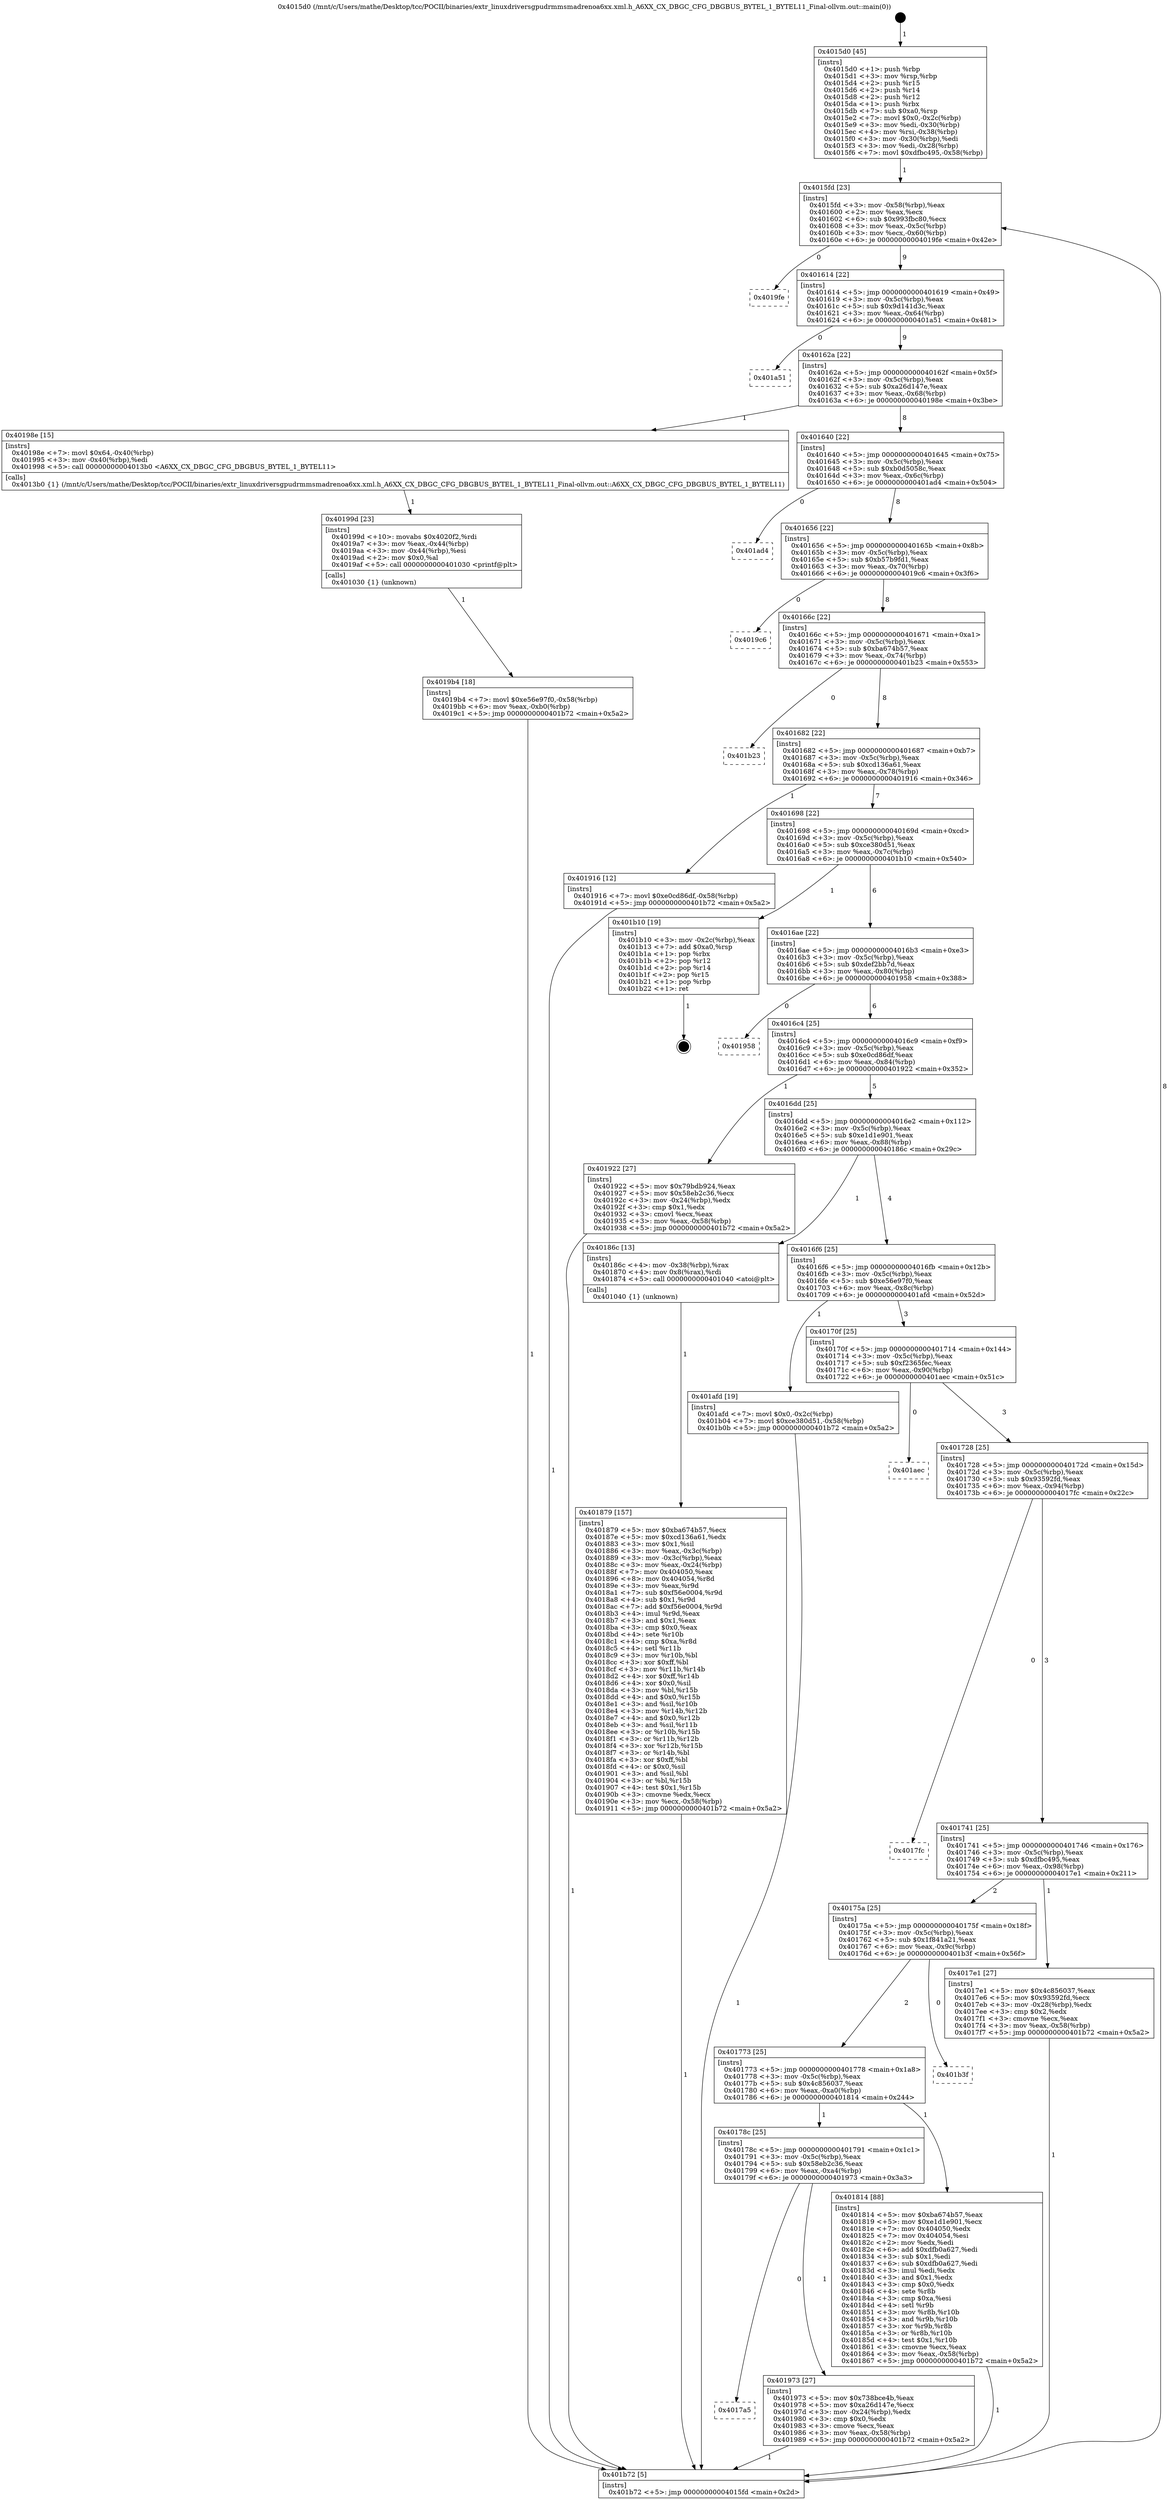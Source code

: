 digraph "0x4015d0" {
  label = "0x4015d0 (/mnt/c/Users/mathe/Desktop/tcc/POCII/binaries/extr_linuxdriversgpudrmmsmadrenoa6xx.xml.h_A6XX_CX_DBGC_CFG_DBGBUS_BYTEL_1_BYTEL11_Final-ollvm.out::main(0))"
  labelloc = "t"
  node[shape=record]

  Entry [label="",width=0.3,height=0.3,shape=circle,fillcolor=black,style=filled]
  "0x4015fd" [label="{
     0x4015fd [23]\l
     | [instrs]\l
     &nbsp;&nbsp;0x4015fd \<+3\>: mov -0x58(%rbp),%eax\l
     &nbsp;&nbsp;0x401600 \<+2\>: mov %eax,%ecx\l
     &nbsp;&nbsp;0x401602 \<+6\>: sub $0x993fbc80,%ecx\l
     &nbsp;&nbsp;0x401608 \<+3\>: mov %eax,-0x5c(%rbp)\l
     &nbsp;&nbsp;0x40160b \<+3\>: mov %ecx,-0x60(%rbp)\l
     &nbsp;&nbsp;0x40160e \<+6\>: je 00000000004019fe \<main+0x42e\>\l
  }"]
  "0x4019fe" [label="{
     0x4019fe\l
  }", style=dashed]
  "0x401614" [label="{
     0x401614 [22]\l
     | [instrs]\l
     &nbsp;&nbsp;0x401614 \<+5\>: jmp 0000000000401619 \<main+0x49\>\l
     &nbsp;&nbsp;0x401619 \<+3\>: mov -0x5c(%rbp),%eax\l
     &nbsp;&nbsp;0x40161c \<+5\>: sub $0x9d141d3c,%eax\l
     &nbsp;&nbsp;0x401621 \<+3\>: mov %eax,-0x64(%rbp)\l
     &nbsp;&nbsp;0x401624 \<+6\>: je 0000000000401a51 \<main+0x481\>\l
  }"]
  Exit [label="",width=0.3,height=0.3,shape=circle,fillcolor=black,style=filled,peripheries=2]
  "0x401a51" [label="{
     0x401a51\l
  }", style=dashed]
  "0x40162a" [label="{
     0x40162a [22]\l
     | [instrs]\l
     &nbsp;&nbsp;0x40162a \<+5\>: jmp 000000000040162f \<main+0x5f\>\l
     &nbsp;&nbsp;0x40162f \<+3\>: mov -0x5c(%rbp),%eax\l
     &nbsp;&nbsp;0x401632 \<+5\>: sub $0xa26d147e,%eax\l
     &nbsp;&nbsp;0x401637 \<+3\>: mov %eax,-0x68(%rbp)\l
     &nbsp;&nbsp;0x40163a \<+6\>: je 000000000040198e \<main+0x3be\>\l
  }"]
  "0x4019b4" [label="{
     0x4019b4 [18]\l
     | [instrs]\l
     &nbsp;&nbsp;0x4019b4 \<+7\>: movl $0xe56e97f0,-0x58(%rbp)\l
     &nbsp;&nbsp;0x4019bb \<+6\>: mov %eax,-0xb0(%rbp)\l
     &nbsp;&nbsp;0x4019c1 \<+5\>: jmp 0000000000401b72 \<main+0x5a2\>\l
  }"]
  "0x40198e" [label="{
     0x40198e [15]\l
     | [instrs]\l
     &nbsp;&nbsp;0x40198e \<+7\>: movl $0x64,-0x40(%rbp)\l
     &nbsp;&nbsp;0x401995 \<+3\>: mov -0x40(%rbp),%edi\l
     &nbsp;&nbsp;0x401998 \<+5\>: call 00000000004013b0 \<A6XX_CX_DBGC_CFG_DBGBUS_BYTEL_1_BYTEL11\>\l
     | [calls]\l
     &nbsp;&nbsp;0x4013b0 \{1\} (/mnt/c/Users/mathe/Desktop/tcc/POCII/binaries/extr_linuxdriversgpudrmmsmadrenoa6xx.xml.h_A6XX_CX_DBGC_CFG_DBGBUS_BYTEL_1_BYTEL11_Final-ollvm.out::A6XX_CX_DBGC_CFG_DBGBUS_BYTEL_1_BYTEL11)\l
  }"]
  "0x401640" [label="{
     0x401640 [22]\l
     | [instrs]\l
     &nbsp;&nbsp;0x401640 \<+5\>: jmp 0000000000401645 \<main+0x75\>\l
     &nbsp;&nbsp;0x401645 \<+3\>: mov -0x5c(%rbp),%eax\l
     &nbsp;&nbsp;0x401648 \<+5\>: sub $0xb0d5058c,%eax\l
     &nbsp;&nbsp;0x40164d \<+3\>: mov %eax,-0x6c(%rbp)\l
     &nbsp;&nbsp;0x401650 \<+6\>: je 0000000000401ad4 \<main+0x504\>\l
  }"]
  "0x40199d" [label="{
     0x40199d [23]\l
     | [instrs]\l
     &nbsp;&nbsp;0x40199d \<+10\>: movabs $0x4020f2,%rdi\l
     &nbsp;&nbsp;0x4019a7 \<+3\>: mov %eax,-0x44(%rbp)\l
     &nbsp;&nbsp;0x4019aa \<+3\>: mov -0x44(%rbp),%esi\l
     &nbsp;&nbsp;0x4019ad \<+2\>: mov $0x0,%al\l
     &nbsp;&nbsp;0x4019af \<+5\>: call 0000000000401030 \<printf@plt\>\l
     | [calls]\l
     &nbsp;&nbsp;0x401030 \{1\} (unknown)\l
  }"]
  "0x401ad4" [label="{
     0x401ad4\l
  }", style=dashed]
  "0x401656" [label="{
     0x401656 [22]\l
     | [instrs]\l
     &nbsp;&nbsp;0x401656 \<+5\>: jmp 000000000040165b \<main+0x8b\>\l
     &nbsp;&nbsp;0x40165b \<+3\>: mov -0x5c(%rbp),%eax\l
     &nbsp;&nbsp;0x40165e \<+5\>: sub $0xb57b9fd1,%eax\l
     &nbsp;&nbsp;0x401663 \<+3\>: mov %eax,-0x70(%rbp)\l
     &nbsp;&nbsp;0x401666 \<+6\>: je 00000000004019c6 \<main+0x3f6\>\l
  }"]
  "0x4017a5" [label="{
     0x4017a5\l
  }", style=dashed]
  "0x4019c6" [label="{
     0x4019c6\l
  }", style=dashed]
  "0x40166c" [label="{
     0x40166c [22]\l
     | [instrs]\l
     &nbsp;&nbsp;0x40166c \<+5\>: jmp 0000000000401671 \<main+0xa1\>\l
     &nbsp;&nbsp;0x401671 \<+3\>: mov -0x5c(%rbp),%eax\l
     &nbsp;&nbsp;0x401674 \<+5\>: sub $0xba674b57,%eax\l
     &nbsp;&nbsp;0x401679 \<+3\>: mov %eax,-0x74(%rbp)\l
     &nbsp;&nbsp;0x40167c \<+6\>: je 0000000000401b23 \<main+0x553\>\l
  }"]
  "0x401973" [label="{
     0x401973 [27]\l
     | [instrs]\l
     &nbsp;&nbsp;0x401973 \<+5\>: mov $0x738bce4b,%eax\l
     &nbsp;&nbsp;0x401978 \<+5\>: mov $0xa26d147e,%ecx\l
     &nbsp;&nbsp;0x40197d \<+3\>: mov -0x24(%rbp),%edx\l
     &nbsp;&nbsp;0x401980 \<+3\>: cmp $0x0,%edx\l
     &nbsp;&nbsp;0x401983 \<+3\>: cmove %ecx,%eax\l
     &nbsp;&nbsp;0x401986 \<+3\>: mov %eax,-0x58(%rbp)\l
     &nbsp;&nbsp;0x401989 \<+5\>: jmp 0000000000401b72 \<main+0x5a2\>\l
  }"]
  "0x401b23" [label="{
     0x401b23\l
  }", style=dashed]
  "0x401682" [label="{
     0x401682 [22]\l
     | [instrs]\l
     &nbsp;&nbsp;0x401682 \<+5\>: jmp 0000000000401687 \<main+0xb7\>\l
     &nbsp;&nbsp;0x401687 \<+3\>: mov -0x5c(%rbp),%eax\l
     &nbsp;&nbsp;0x40168a \<+5\>: sub $0xcd136a61,%eax\l
     &nbsp;&nbsp;0x40168f \<+3\>: mov %eax,-0x78(%rbp)\l
     &nbsp;&nbsp;0x401692 \<+6\>: je 0000000000401916 \<main+0x346\>\l
  }"]
  "0x401879" [label="{
     0x401879 [157]\l
     | [instrs]\l
     &nbsp;&nbsp;0x401879 \<+5\>: mov $0xba674b57,%ecx\l
     &nbsp;&nbsp;0x40187e \<+5\>: mov $0xcd136a61,%edx\l
     &nbsp;&nbsp;0x401883 \<+3\>: mov $0x1,%sil\l
     &nbsp;&nbsp;0x401886 \<+3\>: mov %eax,-0x3c(%rbp)\l
     &nbsp;&nbsp;0x401889 \<+3\>: mov -0x3c(%rbp),%eax\l
     &nbsp;&nbsp;0x40188c \<+3\>: mov %eax,-0x24(%rbp)\l
     &nbsp;&nbsp;0x40188f \<+7\>: mov 0x404050,%eax\l
     &nbsp;&nbsp;0x401896 \<+8\>: mov 0x404054,%r8d\l
     &nbsp;&nbsp;0x40189e \<+3\>: mov %eax,%r9d\l
     &nbsp;&nbsp;0x4018a1 \<+7\>: sub $0xf56e0004,%r9d\l
     &nbsp;&nbsp;0x4018a8 \<+4\>: sub $0x1,%r9d\l
     &nbsp;&nbsp;0x4018ac \<+7\>: add $0xf56e0004,%r9d\l
     &nbsp;&nbsp;0x4018b3 \<+4\>: imul %r9d,%eax\l
     &nbsp;&nbsp;0x4018b7 \<+3\>: and $0x1,%eax\l
     &nbsp;&nbsp;0x4018ba \<+3\>: cmp $0x0,%eax\l
     &nbsp;&nbsp;0x4018bd \<+4\>: sete %r10b\l
     &nbsp;&nbsp;0x4018c1 \<+4\>: cmp $0xa,%r8d\l
     &nbsp;&nbsp;0x4018c5 \<+4\>: setl %r11b\l
     &nbsp;&nbsp;0x4018c9 \<+3\>: mov %r10b,%bl\l
     &nbsp;&nbsp;0x4018cc \<+3\>: xor $0xff,%bl\l
     &nbsp;&nbsp;0x4018cf \<+3\>: mov %r11b,%r14b\l
     &nbsp;&nbsp;0x4018d2 \<+4\>: xor $0xff,%r14b\l
     &nbsp;&nbsp;0x4018d6 \<+4\>: xor $0x0,%sil\l
     &nbsp;&nbsp;0x4018da \<+3\>: mov %bl,%r15b\l
     &nbsp;&nbsp;0x4018dd \<+4\>: and $0x0,%r15b\l
     &nbsp;&nbsp;0x4018e1 \<+3\>: and %sil,%r10b\l
     &nbsp;&nbsp;0x4018e4 \<+3\>: mov %r14b,%r12b\l
     &nbsp;&nbsp;0x4018e7 \<+4\>: and $0x0,%r12b\l
     &nbsp;&nbsp;0x4018eb \<+3\>: and %sil,%r11b\l
     &nbsp;&nbsp;0x4018ee \<+3\>: or %r10b,%r15b\l
     &nbsp;&nbsp;0x4018f1 \<+3\>: or %r11b,%r12b\l
     &nbsp;&nbsp;0x4018f4 \<+3\>: xor %r12b,%r15b\l
     &nbsp;&nbsp;0x4018f7 \<+3\>: or %r14b,%bl\l
     &nbsp;&nbsp;0x4018fa \<+3\>: xor $0xff,%bl\l
     &nbsp;&nbsp;0x4018fd \<+4\>: or $0x0,%sil\l
     &nbsp;&nbsp;0x401901 \<+3\>: and %sil,%bl\l
     &nbsp;&nbsp;0x401904 \<+3\>: or %bl,%r15b\l
     &nbsp;&nbsp;0x401907 \<+4\>: test $0x1,%r15b\l
     &nbsp;&nbsp;0x40190b \<+3\>: cmovne %edx,%ecx\l
     &nbsp;&nbsp;0x40190e \<+3\>: mov %ecx,-0x58(%rbp)\l
     &nbsp;&nbsp;0x401911 \<+5\>: jmp 0000000000401b72 \<main+0x5a2\>\l
  }"]
  "0x401916" [label="{
     0x401916 [12]\l
     | [instrs]\l
     &nbsp;&nbsp;0x401916 \<+7\>: movl $0xe0cd86df,-0x58(%rbp)\l
     &nbsp;&nbsp;0x40191d \<+5\>: jmp 0000000000401b72 \<main+0x5a2\>\l
  }"]
  "0x401698" [label="{
     0x401698 [22]\l
     | [instrs]\l
     &nbsp;&nbsp;0x401698 \<+5\>: jmp 000000000040169d \<main+0xcd\>\l
     &nbsp;&nbsp;0x40169d \<+3\>: mov -0x5c(%rbp),%eax\l
     &nbsp;&nbsp;0x4016a0 \<+5\>: sub $0xce380d51,%eax\l
     &nbsp;&nbsp;0x4016a5 \<+3\>: mov %eax,-0x7c(%rbp)\l
     &nbsp;&nbsp;0x4016a8 \<+6\>: je 0000000000401b10 \<main+0x540\>\l
  }"]
  "0x40178c" [label="{
     0x40178c [25]\l
     | [instrs]\l
     &nbsp;&nbsp;0x40178c \<+5\>: jmp 0000000000401791 \<main+0x1c1\>\l
     &nbsp;&nbsp;0x401791 \<+3\>: mov -0x5c(%rbp),%eax\l
     &nbsp;&nbsp;0x401794 \<+5\>: sub $0x58eb2c36,%eax\l
     &nbsp;&nbsp;0x401799 \<+6\>: mov %eax,-0xa4(%rbp)\l
     &nbsp;&nbsp;0x40179f \<+6\>: je 0000000000401973 \<main+0x3a3\>\l
  }"]
  "0x401b10" [label="{
     0x401b10 [19]\l
     | [instrs]\l
     &nbsp;&nbsp;0x401b10 \<+3\>: mov -0x2c(%rbp),%eax\l
     &nbsp;&nbsp;0x401b13 \<+7\>: add $0xa0,%rsp\l
     &nbsp;&nbsp;0x401b1a \<+1\>: pop %rbx\l
     &nbsp;&nbsp;0x401b1b \<+2\>: pop %r12\l
     &nbsp;&nbsp;0x401b1d \<+2\>: pop %r14\l
     &nbsp;&nbsp;0x401b1f \<+2\>: pop %r15\l
     &nbsp;&nbsp;0x401b21 \<+1\>: pop %rbp\l
     &nbsp;&nbsp;0x401b22 \<+1\>: ret\l
  }"]
  "0x4016ae" [label="{
     0x4016ae [22]\l
     | [instrs]\l
     &nbsp;&nbsp;0x4016ae \<+5\>: jmp 00000000004016b3 \<main+0xe3\>\l
     &nbsp;&nbsp;0x4016b3 \<+3\>: mov -0x5c(%rbp),%eax\l
     &nbsp;&nbsp;0x4016b6 \<+5\>: sub $0xdef2bb7d,%eax\l
     &nbsp;&nbsp;0x4016bb \<+3\>: mov %eax,-0x80(%rbp)\l
     &nbsp;&nbsp;0x4016be \<+6\>: je 0000000000401958 \<main+0x388\>\l
  }"]
  "0x401814" [label="{
     0x401814 [88]\l
     | [instrs]\l
     &nbsp;&nbsp;0x401814 \<+5\>: mov $0xba674b57,%eax\l
     &nbsp;&nbsp;0x401819 \<+5\>: mov $0xe1d1e901,%ecx\l
     &nbsp;&nbsp;0x40181e \<+7\>: mov 0x404050,%edx\l
     &nbsp;&nbsp;0x401825 \<+7\>: mov 0x404054,%esi\l
     &nbsp;&nbsp;0x40182c \<+2\>: mov %edx,%edi\l
     &nbsp;&nbsp;0x40182e \<+6\>: add $0xdfb0a627,%edi\l
     &nbsp;&nbsp;0x401834 \<+3\>: sub $0x1,%edi\l
     &nbsp;&nbsp;0x401837 \<+6\>: sub $0xdfb0a627,%edi\l
     &nbsp;&nbsp;0x40183d \<+3\>: imul %edi,%edx\l
     &nbsp;&nbsp;0x401840 \<+3\>: and $0x1,%edx\l
     &nbsp;&nbsp;0x401843 \<+3\>: cmp $0x0,%edx\l
     &nbsp;&nbsp;0x401846 \<+4\>: sete %r8b\l
     &nbsp;&nbsp;0x40184a \<+3\>: cmp $0xa,%esi\l
     &nbsp;&nbsp;0x40184d \<+4\>: setl %r9b\l
     &nbsp;&nbsp;0x401851 \<+3\>: mov %r8b,%r10b\l
     &nbsp;&nbsp;0x401854 \<+3\>: and %r9b,%r10b\l
     &nbsp;&nbsp;0x401857 \<+3\>: xor %r9b,%r8b\l
     &nbsp;&nbsp;0x40185a \<+3\>: or %r8b,%r10b\l
     &nbsp;&nbsp;0x40185d \<+4\>: test $0x1,%r10b\l
     &nbsp;&nbsp;0x401861 \<+3\>: cmovne %ecx,%eax\l
     &nbsp;&nbsp;0x401864 \<+3\>: mov %eax,-0x58(%rbp)\l
     &nbsp;&nbsp;0x401867 \<+5\>: jmp 0000000000401b72 \<main+0x5a2\>\l
  }"]
  "0x401958" [label="{
     0x401958\l
  }", style=dashed]
  "0x4016c4" [label="{
     0x4016c4 [25]\l
     | [instrs]\l
     &nbsp;&nbsp;0x4016c4 \<+5\>: jmp 00000000004016c9 \<main+0xf9\>\l
     &nbsp;&nbsp;0x4016c9 \<+3\>: mov -0x5c(%rbp),%eax\l
     &nbsp;&nbsp;0x4016cc \<+5\>: sub $0xe0cd86df,%eax\l
     &nbsp;&nbsp;0x4016d1 \<+6\>: mov %eax,-0x84(%rbp)\l
     &nbsp;&nbsp;0x4016d7 \<+6\>: je 0000000000401922 \<main+0x352\>\l
  }"]
  "0x401773" [label="{
     0x401773 [25]\l
     | [instrs]\l
     &nbsp;&nbsp;0x401773 \<+5\>: jmp 0000000000401778 \<main+0x1a8\>\l
     &nbsp;&nbsp;0x401778 \<+3\>: mov -0x5c(%rbp),%eax\l
     &nbsp;&nbsp;0x40177b \<+5\>: sub $0x4c856037,%eax\l
     &nbsp;&nbsp;0x401780 \<+6\>: mov %eax,-0xa0(%rbp)\l
     &nbsp;&nbsp;0x401786 \<+6\>: je 0000000000401814 \<main+0x244\>\l
  }"]
  "0x401922" [label="{
     0x401922 [27]\l
     | [instrs]\l
     &nbsp;&nbsp;0x401922 \<+5\>: mov $0x79bdb924,%eax\l
     &nbsp;&nbsp;0x401927 \<+5\>: mov $0x58eb2c36,%ecx\l
     &nbsp;&nbsp;0x40192c \<+3\>: mov -0x24(%rbp),%edx\l
     &nbsp;&nbsp;0x40192f \<+3\>: cmp $0x1,%edx\l
     &nbsp;&nbsp;0x401932 \<+3\>: cmovl %ecx,%eax\l
     &nbsp;&nbsp;0x401935 \<+3\>: mov %eax,-0x58(%rbp)\l
     &nbsp;&nbsp;0x401938 \<+5\>: jmp 0000000000401b72 \<main+0x5a2\>\l
  }"]
  "0x4016dd" [label="{
     0x4016dd [25]\l
     | [instrs]\l
     &nbsp;&nbsp;0x4016dd \<+5\>: jmp 00000000004016e2 \<main+0x112\>\l
     &nbsp;&nbsp;0x4016e2 \<+3\>: mov -0x5c(%rbp),%eax\l
     &nbsp;&nbsp;0x4016e5 \<+5\>: sub $0xe1d1e901,%eax\l
     &nbsp;&nbsp;0x4016ea \<+6\>: mov %eax,-0x88(%rbp)\l
     &nbsp;&nbsp;0x4016f0 \<+6\>: je 000000000040186c \<main+0x29c\>\l
  }"]
  "0x401b3f" [label="{
     0x401b3f\l
  }", style=dashed]
  "0x40186c" [label="{
     0x40186c [13]\l
     | [instrs]\l
     &nbsp;&nbsp;0x40186c \<+4\>: mov -0x38(%rbp),%rax\l
     &nbsp;&nbsp;0x401870 \<+4\>: mov 0x8(%rax),%rdi\l
     &nbsp;&nbsp;0x401874 \<+5\>: call 0000000000401040 \<atoi@plt\>\l
     | [calls]\l
     &nbsp;&nbsp;0x401040 \{1\} (unknown)\l
  }"]
  "0x4016f6" [label="{
     0x4016f6 [25]\l
     | [instrs]\l
     &nbsp;&nbsp;0x4016f6 \<+5\>: jmp 00000000004016fb \<main+0x12b\>\l
     &nbsp;&nbsp;0x4016fb \<+3\>: mov -0x5c(%rbp),%eax\l
     &nbsp;&nbsp;0x4016fe \<+5\>: sub $0xe56e97f0,%eax\l
     &nbsp;&nbsp;0x401703 \<+6\>: mov %eax,-0x8c(%rbp)\l
     &nbsp;&nbsp;0x401709 \<+6\>: je 0000000000401afd \<main+0x52d\>\l
  }"]
  "0x4015d0" [label="{
     0x4015d0 [45]\l
     | [instrs]\l
     &nbsp;&nbsp;0x4015d0 \<+1\>: push %rbp\l
     &nbsp;&nbsp;0x4015d1 \<+3\>: mov %rsp,%rbp\l
     &nbsp;&nbsp;0x4015d4 \<+2\>: push %r15\l
     &nbsp;&nbsp;0x4015d6 \<+2\>: push %r14\l
     &nbsp;&nbsp;0x4015d8 \<+2\>: push %r12\l
     &nbsp;&nbsp;0x4015da \<+1\>: push %rbx\l
     &nbsp;&nbsp;0x4015db \<+7\>: sub $0xa0,%rsp\l
     &nbsp;&nbsp;0x4015e2 \<+7\>: movl $0x0,-0x2c(%rbp)\l
     &nbsp;&nbsp;0x4015e9 \<+3\>: mov %edi,-0x30(%rbp)\l
     &nbsp;&nbsp;0x4015ec \<+4\>: mov %rsi,-0x38(%rbp)\l
     &nbsp;&nbsp;0x4015f0 \<+3\>: mov -0x30(%rbp),%edi\l
     &nbsp;&nbsp;0x4015f3 \<+3\>: mov %edi,-0x28(%rbp)\l
     &nbsp;&nbsp;0x4015f6 \<+7\>: movl $0xdfbc495,-0x58(%rbp)\l
  }"]
  "0x401afd" [label="{
     0x401afd [19]\l
     | [instrs]\l
     &nbsp;&nbsp;0x401afd \<+7\>: movl $0x0,-0x2c(%rbp)\l
     &nbsp;&nbsp;0x401b04 \<+7\>: movl $0xce380d51,-0x58(%rbp)\l
     &nbsp;&nbsp;0x401b0b \<+5\>: jmp 0000000000401b72 \<main+0x5a2\>\l
  }"]
  "0x40170f" [label="{
     0x40170f [25]\l
     | [instrs]\l
     &nbsp;&nbsp;0x40170f \<+5\>: jmp 0000000000401714 \<main+0x144\>\l
     &nbsp;&nbsp;0x401714 \<+3\>: mov -0x5c(%rbp),%eax\l
     &nbsp;&nbsp;0x401717 \<+5\>: sub $0xf2365fec,%eax\l
     &nbsp;&nbsp;0x40171c \<+6\>: mov %eax,-0x90(%rbp)\l
     &nbsp;&nbsp;0x401722 \<+6\>: je 0000000000401aec \<main+0x51c\>\l
  }"]
  "0x401b72" [label="{
     0x401b72 [5]\l
     | [instrs]\l
     &nbsp;&nbsp;0x401b72 \<+5\>: jmp 00000000004015fd \<main+0x2d\>\l
  }"]
  "0x401aec" [label="{
     0x401aec\l
  }", style=dashed]
  "0x401728" [label="{
     0x401728 [25]\l
     | [instrs]\l
     &nbsp;&nbsp;0x401728 \<+5\>: jmp 000000000040172d \<main+0x15d\>\l
     &nbsp;&nbsp;0x40172d \<+3\>: mov -0x5c(%rbp),%eax\l
     &nbsp;&nbsp;0x401730 \<+5\>: sub $0x93592fd,%eax\l
     &nbsp;&nbsp;0x401735 \<+6\>: mov %eax,-0x94(%rbp)\l
     &nbsp;&nbsp;0x40173b \<+6\>: je 00000000004017fc \<main+0x22c\>\l
  }"]
  "0x40175a" [label="{
     0x40175a [25]\l
     | [instrs]\l
     &nbsp;&nbsp;0x40175a \<+5\>: jmp 000000000040175f \<main+0x18f\>\l
     &nbsp;&nbsp;0x40175f \<+3\>: mov -0x5c(%rbp),%eax\l
     &nbsp;&nbsp;0x401762 \<+5\>: sub $0x1f841a21,%eax\l
     &nbsp;&nbsp;0x401767 \<+6\>: mov %eax,-0x9c(%rbp)\l
     &nbsp;&nbsp;0x40176d \<+6\>: je 0000000000401b3f \<main+0x56f\>\l
  }"]
  "0x4017fc" [label="{
     0x4017fc\l
  }", style=dashed]
  "0x401741" [label="{
     0x401741 [25]\l
     | [instrs]\l
     &nbsp;&nbsp;0x401741 \<+5\>: jmp 0000000000401746 \<main+0x176\>\l
     &nbsp;&nbsp;0x401746 \<+3\>: mov -0x5c(%rbp),%eax\l
     &nbsp;&nbsp;0x401749 \<+5\>: sub $0xdfbc495,%eax\l
     &nbsp;&nbsp;0x40174e \<+6\>: mov %eax,-0x98(%rbp)\l
     &nbsp;&nbsp;0x401754 \<+6\>: je 00000000004017e1 \<main+0x211\>\l
  }"]
  "0x4017e1" [label="{
     0x4017e1 [27]\l
     | [instrs]\l
     &nbsp;&nbsp;0x4017e1 \<+5\>: mov $0x4c856037,%eax\l
     &nbsp;&nbsp;0x4017e6 \<+5\>: mov $0x93592fd,%ecx\l
     &nbsp;&nbsp;0x4017eb \<+3\>: mov -0x28(%rbp),%edx\l
     &nbsp;&nbsp;0x4017ee \<+3\>: cmp $0x2,%edx\l
     &nbsp;&nbsp;0x4017f1 \<+3\>: cmovne %ecx,%eax\l
     &nbsp;&nbsp;0x4017f4 \<+3\>: mov %eax,-0x58(%rbp)\l
     &nbsp;&nbsp;0x4017f7 \<+5\>: jmp 0000000000401b72 \<main+0x5a2\>\l
  }"]
  Entry -> "0x4015d0" [label=" 1"]
  "0x4015fd" -> "0x4019fe" [label=" 0"]
  "0x4015fd" -> "0x401614" [label=" 9"]
  "0x401b10" -> Exit [label=" 1"]
  "0x401614" -> "0x401a51" [label=" 0"]
  "0x401614" -> "0x40162a" [label=" 9"]
  "0x401afd" -> "0x401b72" [label=" 1"]
  "0x40162a" -> "0x40198e" [label=" 1"]
  "0x40162a" -> "0x401640" [label=" 8"]
  "0x4019b4" -> "0x401b72" [label=" 1"]
  "0x401640" -> "0x401ad4" [label=" 0"]
  "0x401640" -> "0x401656" [label=" 8"]
  "0x40199d" -> "0x4019b4" [label=" 1"]
  "0x401656" -> "0x4019c6" [label=" 0"]
  "0x401656" -> "0x40166c" [label=" 8"]
  "0x40198e" -> "0x40199d" [label=" 1"]
  "0x40166c" -> "0x401b23" [label=" 0"]
  "0x40166c" -> "0x401682" [label=" 8"]
  "0x401973" -> "0x401b72" [label=" 1"]
  "0x401682" -> "0x401916" [label=" 1"]
  "0x401682" -> "0x401698" [label=" 7"]
  "0x40178c" -> "0x401973" [label=" 1"]
  "0x401698" -> "0x401b10" [label=" 1"]
  "0x401698" -> "0x4016ae" [label=" 6"]
  "0x40178c" -> "0x4017a5" [label=" 0"]
  "0x4016ae" -> "0x401958" [label=" 0"]
  "0x4016ae" -> "0x4016c4" [label=" 6"]
  "0x401922" -> "0x401b72" [label=" 1"]
  "0x4016c4" -> "0x401922" [label=" 1"]
  "0x4016c4" -> "0x4016dd" [label=" 5"]
  "0x401879" -> "0x401b72" [label=" 1"]
  "0x4016dd" -> "0x40186c" [label=" 1"]
  "0x4016dd" -> "0x4016f6" [label=" 4"]
  "0x40186c" -> "0x401879" [label=" 1"]
  "0x4016f6" -> "0x401afd" [label=" 1"]
  "0x4016f6" -> "0x40170f" [label=" 3"]
  "0x401773" -> "0x40178c" [label=" 1"]
  "0x40170f" -> "0x401aec" [label=" 0"]
  "0x40170f" -> "0x401728" [label=" 3"]
  "0x401773" -> "0x401814" [label=" 1"]
  "0x401728" -> "0x4017fc" [label=" 0"]
  "0x401728" -> "0x401741" [label=" 3"]
  "0x401916" -> "0x401b72" [label=" 1"]
  "0x401741" -> "0x4017e1" [label=" 1"]
  "0x401741" -> "0x40175a" [label=" 2"]
  "0x4017e1" -> "0x401b72" [label=" 1"]
  "0x4015d0" -> "0x4015fd" [label=" 1"]
  "0x401b72" -> "0x4015fd" [label=" 8"]
  "0x401814" -> "0x401b72" [label=" 1"]
  "0x40175a" -> "0x401b3f" [label=" 0"]
  "0x40175a" -> "0x401773" [label=" 2"]
}
